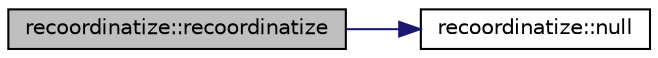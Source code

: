 digraph "recoordinatize::recoordinatize"
{
  edge [fontname="Helvetica",fontsize="10",labelfontname="Helvetica",labelfontsize="10"];
  node [fontname="Helvetica",fontsize="10",shape=record];
  rankdir="LR";
  Node0 [label="recoordinatize::recoordinatize",height=0.2,width=0.4,color="black", fillcolor="grey75", style="filled", fontcolor="black"];
  Node0 -> Node1 [color="midnightblue",fontsize="10",style="solid",fontname="Helvetica"];
  Node1 [label="recoordinatize::null",height=0.2,width=0.4,color="black", fillcolor="white", style="filled",URL="$d3/d3c/classrecoordinatize.html#a64a3ae223d272051c4ab32ceba842f24"];
}
